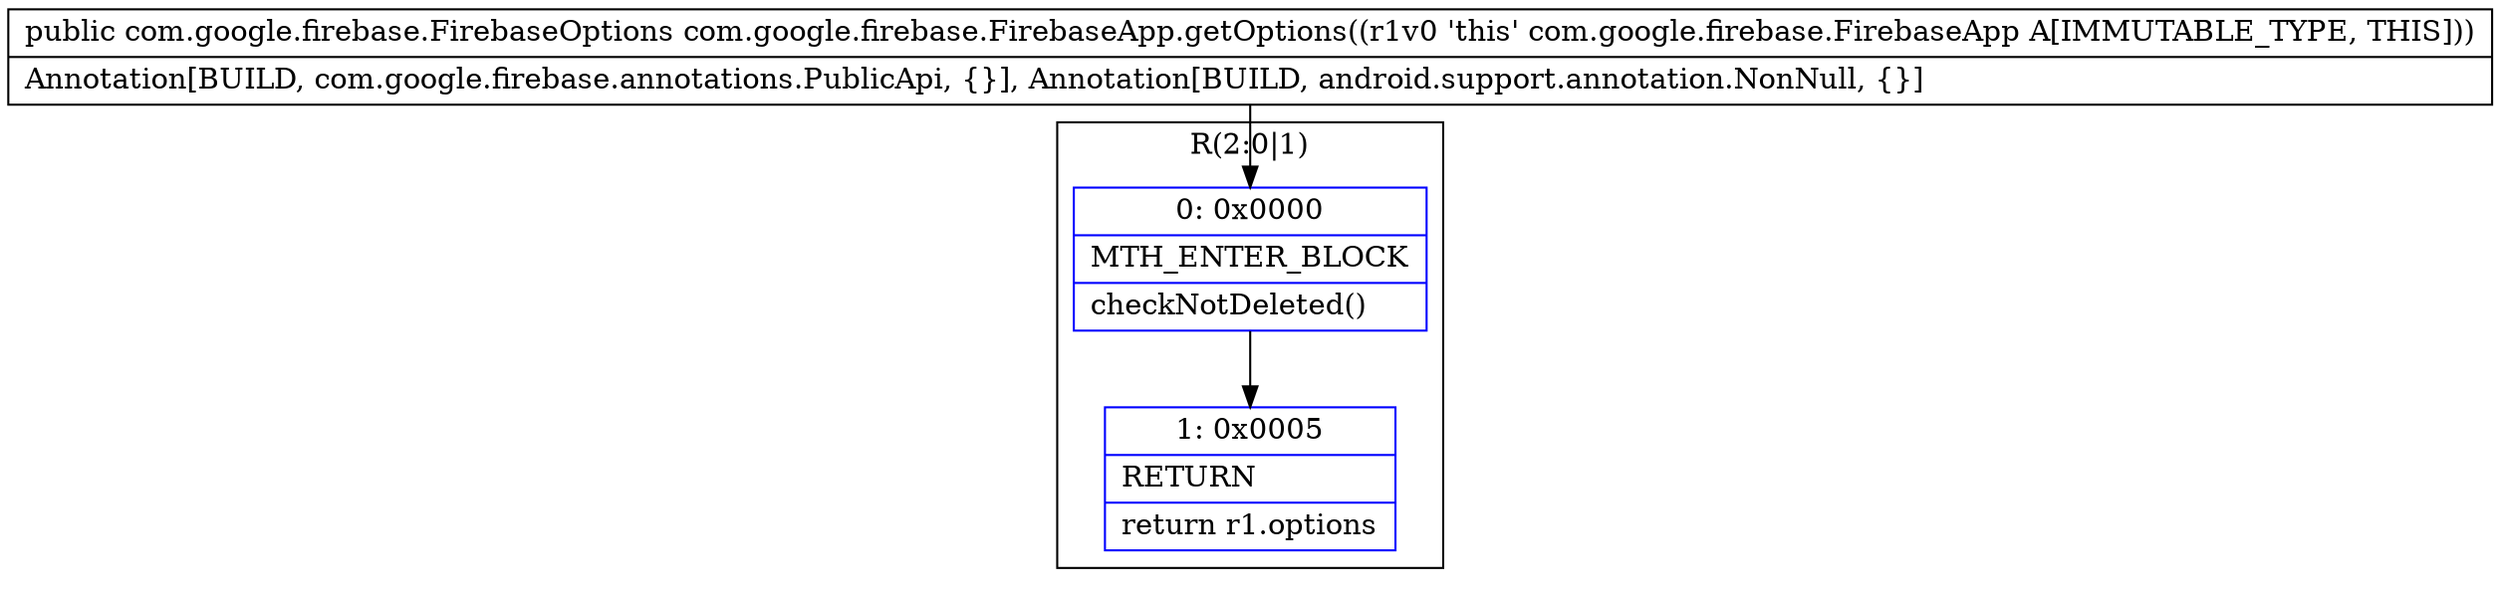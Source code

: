 digraph "CFG forcom.google.firebase.FirebaseApp.getOptions()Lcom\/google\/firebase\/FirebaseOptions;" {
subgraph cluster_Region_1119134922 {
label = "R(2:0|1)";
node [shape=record,color=blue];
Node_0 [shape=record,label="{0\:\ 0x0000|MTH_ENTER_BLOCK\l|checkNotDeleted()\l}"];
Node_1 [shape=record,label="{1\:\ 0x0005|RETURN\l|return r1.options\l}"];
}
MethodNode[shape=record,label="{public com.google.firebase.FirebaseOptions com.google.firebase.FirebaseApp.getOptions((r1v0 'this' com.google.firebase.FirebaseApp A[IMMUTABLE_TYPE, THIS]))  | Annotation[BUILD, com.google.firebase.annotations.PublicApi, \{\}], Annotation[BUILD, android.support.annotation.NonNull, \{\}]\l}"];
MethodNode -> Node_0;
Node_0 -> Node_1;
}

